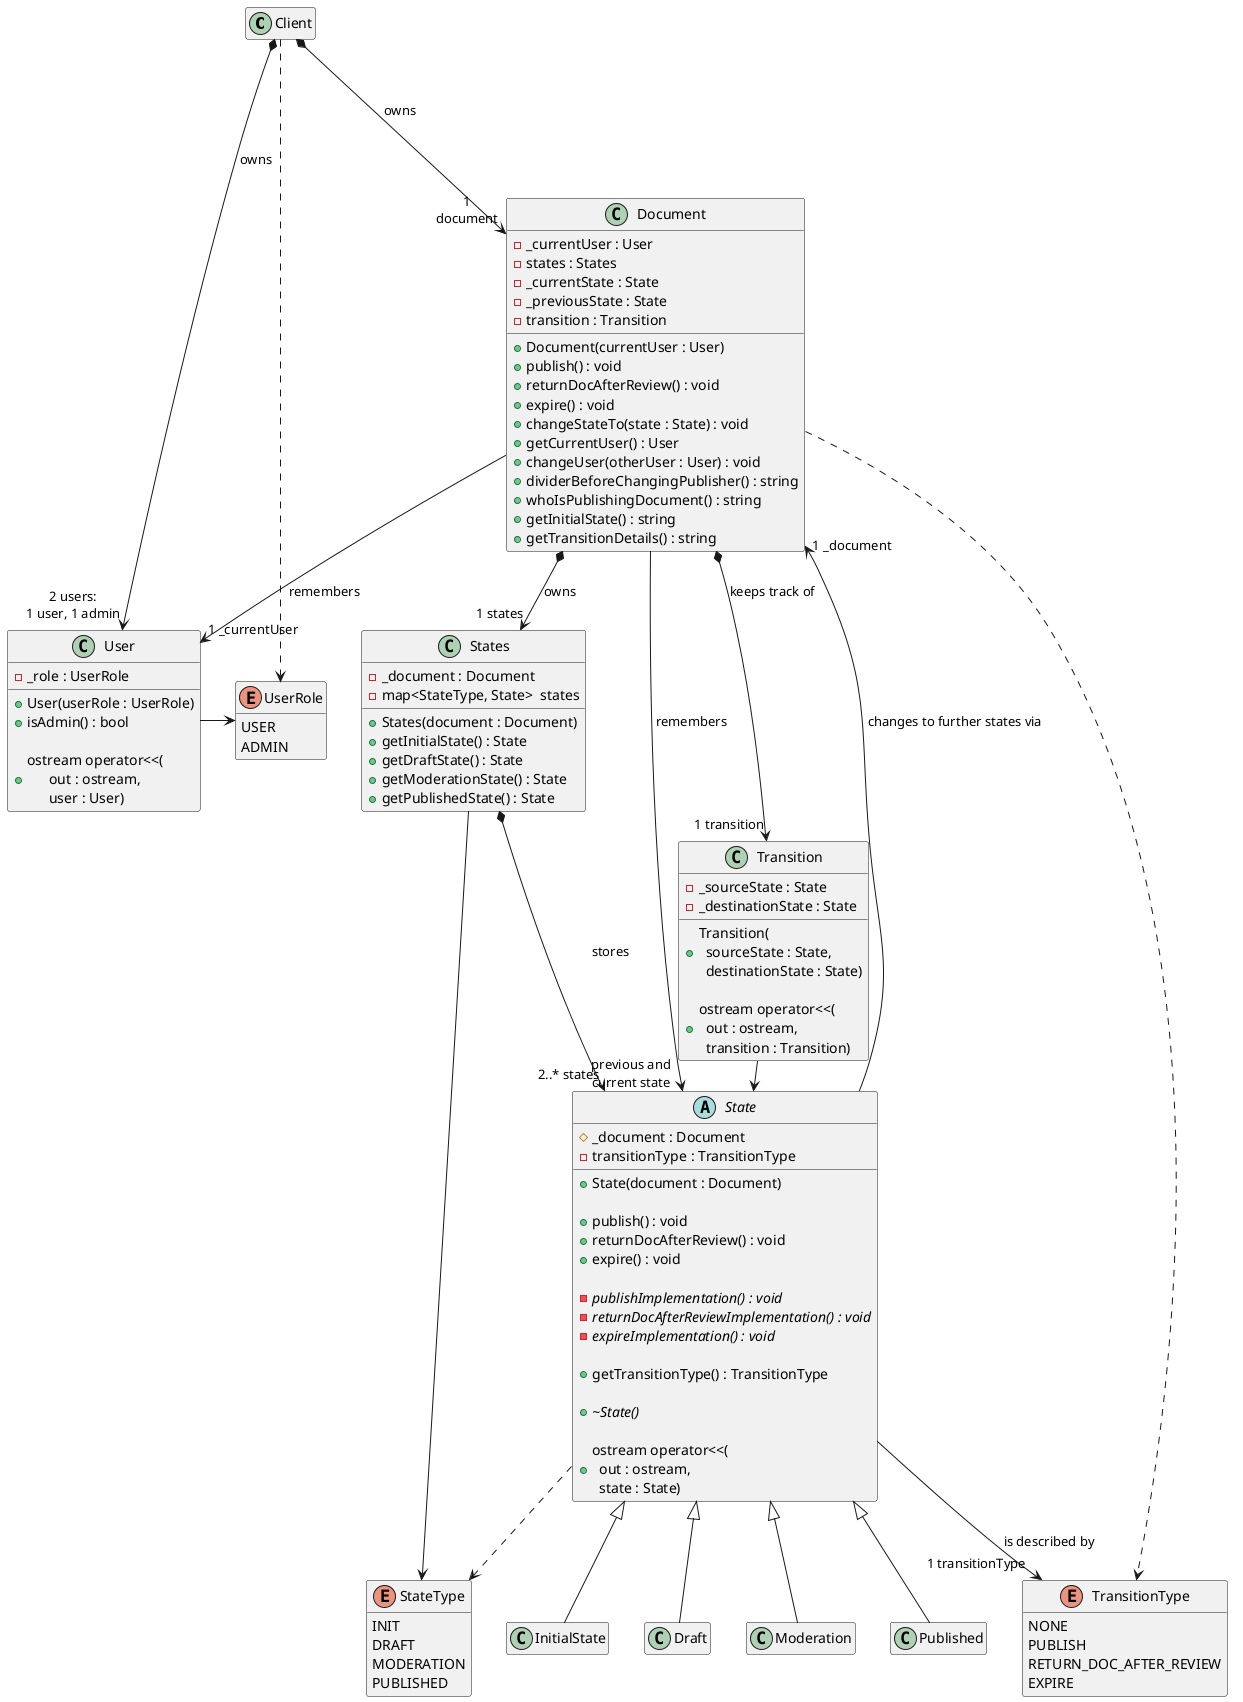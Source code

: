 @startuml
'https://plantuml.com/class-diagram

class Client
hide Client members

Client *---> "1\ndocument" Document : owns
Client *--> "2 users:\n1 user, 1 admin" User : owns
Client .> UserRole

class Document {
    + Document(currentUser : User)
    + publish() : void
    + returnDocAfterReview() : void
    + expire() : void
    + changeStateTo(state : State) : void
    + getCurrentUser() : User
    + changeUser(otherUser : User) : void
    + dividerBeforeChangingPublisher() : string
    + whoIsPublishingDocument() : string
    + getInitialState() : string
    + getTransitionDetails() : string

    - _currentUser : User
    - states : States
    - _currentState : State
    - _previousState : State
    - transition : Transition
}

Document --> "previous and\ncurrent state" State : remembers
Document --> "1 _currentUser" User : remembers
Document *--> "1 transition" Transition : keeps track of
Document ..> TransitionType
Document *--> "1 states" States : owns

enum StateType {
    INIT
    DRAFT
    MODERATION
    PUBLISHED
}

hide StateType methods

class States {
    + States(document : Document)
    + getInitialState() : State
    + getDraftState() : State
    + getModerationState() : State
    + getPublishedState() : State

    - _document : Document
    - map<StateType, State>  states
}

States --> StateType
States *--> "2..* states" State : stores

/'States *--> InitialState
States *--> Draft
States *--> Moderation
States *--> Published'/

abstract class State {
    + State(document : Document)

    + publish() : void
    + returnDocAfterReview() : void
    + expire() : void

  - {abstract} publishImplementation() : void
  - {abstract} returnDocAfterReviewImplementation() : void
  - {abstract} expireImplementation() : void

  + getTransitionType() : TransitionType

  + {abstract} ~State()

  + ostream operator<<(\n\
  out : ostream,\n\
  state : State)

    # _document : Document
    - transitionType : TransitionType
}

State --> "1 _document" Document : changes to further states via
State --> "1 transitionType" TransitionType : is described by
State ..> StateType

State <|-- InitialState
State <|-- Draft
State <|-- Moderation
State <|-- Published

class InitialState
hide InitialState members

class Draft
hide Draft members

class Moderation
hide Moderation members

class Published
hide Published members

class Transition {
    + Transition(\n\
  sourceState : State,\n\
  destinationState : State)

    + ostream operator<<(\n\
  out : ostream,\n\
  transition : Transition)

    - _sourceState : State
    - _destinationState : State
}

Transition -> State

enum TransitionType {
    NONE
    PUBLISH
    RETURN_DOC_AFTER_REVIEW
    EXPIRE
}

hide TransitionType methods

class User {
    + User(userRole : UserRole)
    + isAdmin() : bool

    + ostream operator<<(\n\
      out : ostream,\n\
      user : User)

    - _role : UserRole
}

User -> UserRole

enum UserRole {
    USER
    ADMIN
}

hide UserRole methods

@enduml
clear